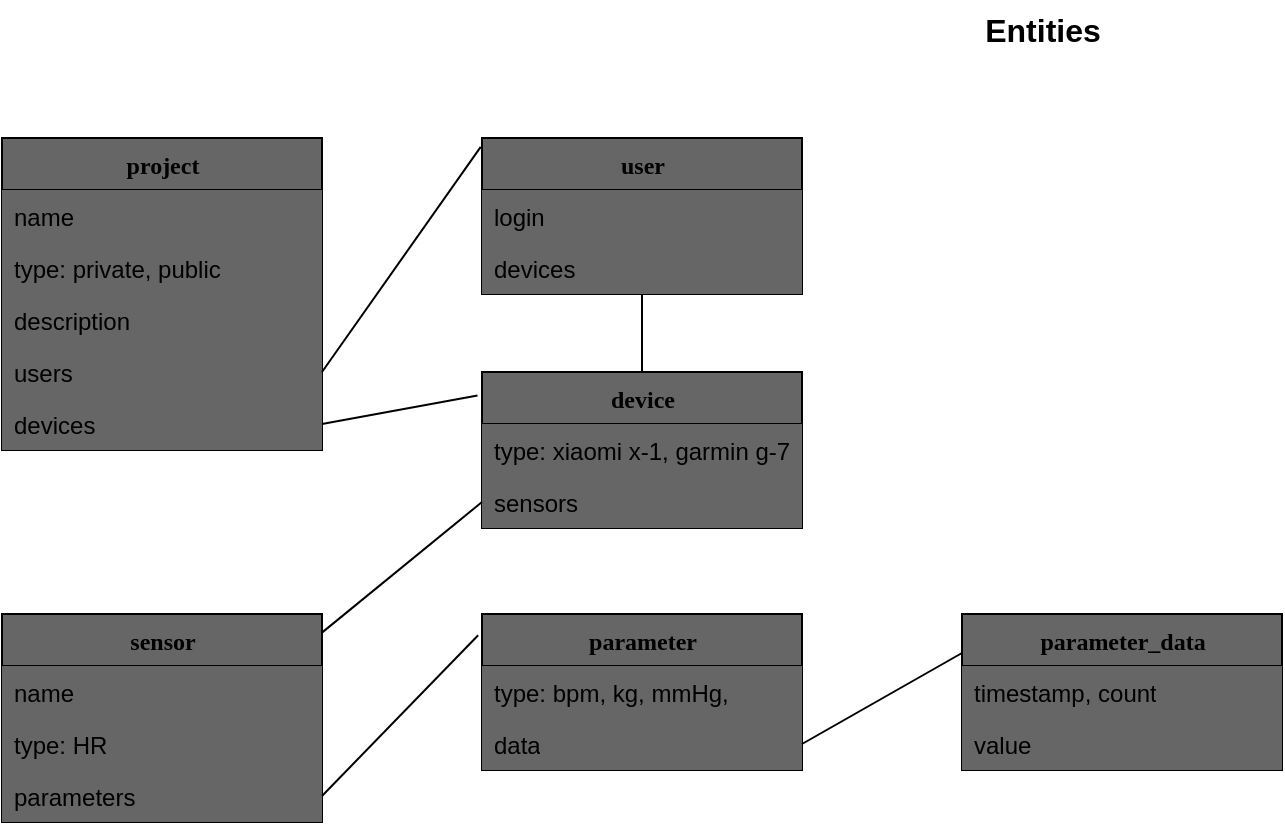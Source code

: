<mxfile version="20.6.2" type="device"><diagram name="Page-1" id="9f46799a-70d6-7492-0946-bef42562c5a5"><mxGraphModel dx="711" dy="477" grid="1" gridSize="10" guides="1" tooltips="1" connect="1" arrows="1" fold="1" page="1" pageScale="1" pageWidth="1100" pageHeight="850" background="none" math="0" shadow="0"><root><mxCell id="0"/><mxCell id="1" parent="0"/><mxCell id="78961159f06e98e8-17" value="project" style="swimlane;html=1;fontStyle=1;align=center;verticalAlign=top;childLayout=stackLayout;horizontal=1;startSize=26;horizontalStack=0;resizeParent=1;resizeLast=0;collapsible=1;marginBottom=0;swimlaneFillColor=#ffffff;rounded=0;shadow=0;comic=0;labelBackgroundColor=none;strokeWidth=1;fillColor=#666666;fontFamily=Verdana;fontSize=12" parent="1" vertex="1"><mxGeometry x="40" y="79" width="160" height="156" as="geometry"/></mxCell><mxCell id="78961159f06e98e8-23" value="name" style="text;html=1;strokeColor=none;fillColor=#666666;align=left;verticalAlign=top;spacingLeft=4;spacingRight=4;whiteSpace=wrap;overflow=hidden;rotatable=0;points=[[0,0.5],[1,0.5]];portConstraint=eastwest;" parent="78961159f06e98e8-17" vertex="1"><mxGeometry y="26" width="160" height="26" as="geometry"/></mxCell><mxCell id="78961159f06e98e8-25" value="type: private, public" style="text;html=1;strokeColor=none;fillColor=#666666;align=left;verticalAlign=top;spacingLeft=4;spacingRight=4;whiteSpace=wrap;overflow=hidden;rotatable=0;points=[[0,0.5],[1,0.5]];portConstraint=eastwest;" parent="78961159f06e98e8-17" vertex="1"><mxGeometry y="52" width="160" height="26" as="geometry"/></mxCell><mxCell id="eakS-CX53tqSziAOae9U-2" value="description" style="text;html=1;strokeColor=none;fillColor=#666666;align=left;verticalAlign=top;spacingLeft=4;spacingRight=4;whiteSpace=wrap;overflow=hidden;rotatable=0;points=[[0,0.5],[1,0.5]];portConstraint=eastwest;" vertex="1" parent="78961159f06e98e8-17"><mxGeometry y="78" width="160" height="26" as="geometry"/></mxCell><mxCell id="eakS-CX53tqSziAOae9U-3" value="users" style="text;html=1;strokeColor=none;fillColor=#666666;align=left;verticalAlign=top;spacingLeft=4;spacingRight=4;whiteSpace=wrap;overflow=hidden;rotatable=0;points=[[0,0.5],[1,0.5]];portConstraint=eastwest;" vertex="1" parent="78961159f06e98e8-17"><mxGeometry y="104" width="160" height="26" as="geometry"/></mxCell><mxCell id="78961159f06e98e8-24" value="devices" style="text;html=1;strokeColor=none;fillColor=#666666;align=left;verticalAlign=top;spacingLeft=4;spacingRight=4;whiteSpace=wrap;overflow=hidden;rotatable=0;points=[[0,0.5],[1,0.5]];portConstraint=eastwest;" parent="78961159f06e98e8-17" vertex="1"><mxGeometry y="130" width="160" height="26" as="geometry"/></mxCell><mxCell id="78961159f06e98e8-19" value="" style="line;html=1;strokeWidth=1;fillColor=#666666;align=left;verticalAlign=middle;spacingTop=-1;spacingLeft=3;spacingRight=3;rotatable=0;labelPosition=right;points=[];portConstraint=eastwest;" parent="78961159f06e98e8-17" vertex="1"><mxGeometry y="156" width="160" as="geometry"/></mxCell><mxCell id="2Jbnj_WBJyNQ6amSs_IY-3" style="edgeStyle=orthogonalEdgeStyle;rounded=0;orthogonalLoop=1;jettySize=auto;html=1;exitX=0.5;exitY=1;exitDx=0;exitDy=0;entryX=0.501;entryY=0.393;entryDx=0;entryDy=0;entryPerimeter=0;fillColor=#666666;" parent="78961159f06e98e8-17" source="78961159f06e98e8-17" target="78961159f06e98e8-19" edge="1"><mxGeometry relative="1" as="geometry"/></mxCell><mxCell id="78961159f06e98e8-30" value="user" style="swimlane;html=1;fontStyle=1;align=center;verticalAlign=top;childLayout=stackLayout;horizontal=1;startSize=26;horizontalStack=0;resizeParent=1;resizeLast=0;collapsible=1;marginBottom=0;swimlaneFillColor=#ffffff;rounded=0;shadow=0;comic=0;labelBackgroundColor=none;strokeWidth=1;fillColor=#666666;fontFamily=Verdana;fontSize=12" parent="1" vertex="1"><mxGeometry x="280" y="79" width="160" height="78" as="geometry"><mxRectangle x="430" y="83" width="90" height="30" as="alternateBounds"/></mxGeometry></mxCell><mxCell id="78961159f06e98e8-32" value="login" style="text;html=1;strokeColor=none;fillColor=#666666;align=left;verticalAlign=top;spacingLeft=4;spacingRight=4;whiteSpace=wrap;overflow=hidden;rotatable=0;points=[[0,0.5],[1,0.5]];portConstraint=eastwest;" parent="78961159f06e98e8-30" vertex="1"><mxGeometry y="26" width="160" height="26" as="geometry"/></mxCell><mxCell id="78961159f06e98e8-37" value="devices" style="text;html=1;strokeColor=none;fillColor=#666666;align=left;verticalAlign=top;spacingLeft=4;spacingRight=4;whiteSpace=wrap;overflow=hidden;rotatable=0;points=[[0,0.5],[1,0.5]];portConstraint=eastwest;" parent="78961159f06e98e8-30" vertex="1"><mxGeometry y="52" width="160" height="26" as="geometry"/></mxCell><mxCell id="2Jbnj_WBJyNQ6amSs_IY-14" style="rounded=0;orthogonalLoop=1;jettySize=auto;html=1;fillColor=#666666;endArrow=none;endFill=0;exitX=-0.004;exitY=0.057;exitDx=0;exitDy=0;exitPerimeter=0;entryX=1;entryY=0.5;entryDx=0;entryDy=0;" parent="1" source="78961159f06e98e8-30" target="eakS-CX53tqSziAOae9U-3" edge="1"><mxGeometry relative="1" as="geometry"><mxPoint x="300" y="126" as="sourcePoint"/><mxPoint x="220" y="186" as="targetPoint"/></mxGeometry></mxCell><mxCell id="2Jbnj_WBJyNQ6amSs_IY-17" value="device" style="swimlane;html=1;fontStyle=1;align=center;verticalAlign=top;childLayout=stackLayout;horizontal=1;startSize=26;horizontalStack=0;resizeParent=1;resizeLast=0;collapsible=1;marginBottom=0;swimlaneFillColor=#ffffff;rounded=0;shadow=0;comic=0;labelBackgroundColor=none;strokeWidth=1;fillColor=#666666;fontFamily=Verdana;fontSize=12" parent="1" vertex="1"><mxGeometry x="280" y="196" width="160" height="78" as="geometry"/></mxCell><mxCell id="2Jbnj_WBJyNQ6amSs_IY-19" value="type: xiaomi x-1, garmin g-7" style="text;html=1;strokeColor=none;fillColor=#666666;align=left;verticalAlign=top;spacingLeft=4;spacingRight=4;whiteSpace=wrap;overflow=hidden;rotatable=0;points=[[0,0.5],[1,0.5]];portConstraint=eastwest;" parent="2Jbnj_WBJyNQ6amSs_IY-17" vertex="1"><mxGeometry y="26" width="160" height="26" as="geometry"/></mxCell><mxCell id="2Jbnj_WBJyNQ6amSs_IY-20" value="sensors" style="text;html=1;strokeColor=none;fillColor=#666666;align=left;verticalAlign=top;spacingLeft=4;spacingRight=4;whiteSpace=wrap;overflow=hidden;rotatable=0;points=[[0,0.5],[1,0.5]];portConstraint=eastwest;" parent="2Jbnj_WBJyNQ6amSs_IY-17" vertex="1"><mxGeometry y="52" width="160" height="26" as="geometry"/></mxCell><mxCell id="2Jbnj_WBJyNQ6amSs_IY-22" value="" style="line;html=1;strokeWidth=1;fillColor=#666666;align=left;verticalAlign=middle;spacingTop=-1;spacingLeft=3;spacingRight=3;rotatable=0;labelPosition=right;points=[];portConstraint=eastwest;" parent="2Jbnj_WBJyNQ6amSs_IY-17" vertex="1"><mxGeometry y="78" width="160" as="geometry"/></mxCell><mxCell id="2Jbnj_WBJyNQ6amSs_IY-34" value="parameter_data" style="swimlane;html=1;fontStyle=1;align=center;verticalAlign=top;childLayout=stackLayout;horizontal=1;startSize=26;horizontalStack=0;resizeParent=1;resizeLast=0;collapsible=1;marginBottom=0;swimlaneFillColor=#ffffff;rounded=0;shadow=0;comic=0;labelBackgroundColor=none;strokeWidth=1;fillColor=#666666;fontFamily=Verdana;fontSize=12" parent="1" vertex="1"><mxGeometry x="520" y="317" width="160" height="78" as="geometry"/></mxCell><mxCell id="2Jbnj_WBJyNQ6amSs_IY-35" value="timestamp, count" style="text;html=1;strokeColor=none;fillColor=#666666;align=left;verticalAlign=top;spacingLeft=4;spacingRight=4;whiteSpace=wrap;overflow=hidden;rotatable=0;points=[[0,0.5],[1,0.5]];portConstraint=eastwest;" parent="2Jbnj_WBJyNQ6amSs_IY-34" vertex="1"><mxGeometry y="26" width="160" height="26" as="geometry"/></mxCell><mxCell id="2Jbnj_WBJyNQ6amSs_IY-36" value="value" style="text;html=1;strokeColor=none;fillColor=#666666;align=left;verticalAlign=top;spacingLeft=4;spacingRight=4;whiteSpace=wrap;overflow=hidden;rotatable=0;points=[[0,0.5],[1,0.5]];portConstraint=eastwest;" parent="2Jbnj_WBJyNQ6amSs_IY-34" vertex="1"><mxGeometry y="52" width="160" height="26" as="geometry"/></mxCell><mxCell id="2Jbnj_WBJyNQ6amSs_IY-38" value="" style="line;html=1;strokeWidth=1;fillColor=#666666;align=left;verticalAlign=middle;spacingTop=-1;spacingLeft=3;spacingRight=3;rotatable=0;labelPosition=right;points=[];portConstraint=eastwest;" parent="2Jbnj_WBJyNQ6amSs_IY-34" vertex="1"><mxGeometry y="78" width="160" as="geometry"/></mxCell><mxCell id="2Jbnj_WBJyNQ6amSs_IY-39" style="edgeStyle=orthogonalEdgeStyle;rounded=0;orthogonalLoop=1;jettySize=auto;html=1;exitX=0.5;exitY=1;exitDx=0;exitDy=0;entryX=0.501;entryY=0.393;entryDx=0;entryDy=0;entryPerimeter=0;fillColor=#666666;" parent="2Jbnj_WBJyNQ6amSs_IY-34" source="2Jbnj_WBJyNQ6amSs_IY-34" target="2Jbnj_WBJyNQ6amSs_IY-38" edge="1"><mxGeometry relative="1" as="geometry"/></mxCell><mxCell id="2Jbnj_WBJyNQ6amSs_IY-41" value="parameter" style="swimlane;html=1;fontStyle=1;align=center;verticalAlign=top;childLayout=stackLayout;horizontal=1;startSize=26;horizontalStack=0;resizeParent=1;resizeLast=0;collapsible=1;marginBottom=0;swimlaneFillColor=#ffffff;rounded=0;shadow=0;comic=0;labelBackgroundColor=none;strokeWidth=1;fillColor=#666666;fontFamily=Verdana;fontSize=12" parent="1" vertex="1"><mxGeometry x="280" y="317" width="160" height="78" as="geometry"><mxRectangle x="430" y="83" width="90" height="30" as="alternateBounds"/></mxGeometry></mxCell><mxCell id="2Jbnj_WBJyNQ6amSs_IY-44" value="type: bpm, kg, mmHg,&amp;nbsp;" style="text;html=1;strokeColor=none;fillColor=#666666;align=left;verticalAlign=top;spacingLeft=4;spacingRight=4;whiteSpace=wrap;overflow=hidden;rotatable=0;points=[[0,0.5],[1,0.5]];portConstraint=eastwest;" parent="2Jbnj_WBJyNQ6amSs_IY-41" vertex="1"><mxGeometry y="26" width="160" height="26" as="geometry"/></mxCell><mxCell id="2Jbnj_WBJyNQ6amSs_IY-45" value="data" style="text;html=1;strokeColor=none;fillColor=#666666;align=left;verticalAlign=top;spacingLeft=4;spacingRight=4;whiteSpace=wrap;overflow=hidden;rotatable=0;points=[[0,0.5],[1,0.5]];portConstraint=eastwest;" parent="2Jbnj_WBJyNQ6amSs_IY-41" vertex="1"><mxGeometry y="52" width="160" height="26" as="geometry"/></mxCell><mxCell id="2Jbnj_WBJyNQ6amSs_IY-48" value="sensor" style="swimlane;html=1;fontStyle=1;align=center;verticalAlign=top;childLayout=stackLayout;horizontal=1;startSize=26;horizontalStack=0;resizeParent=1;resizeLast=0;collapsible=1;marginBottom=0;swimlaneFillColor=#ffffff;rounded=0;shadow=0;comic=0;labelBackgroundColor=none;strokeWidth=1;fillColor=#666666;fontFamily=Verdana;fontSize=12" parent="1" vertex="1"><mxGeometry x="40" y="317" width="160" height="104" as="geometry"><mxRectangle x="430" y="83" width="90" height="30" as="alternateBounds"/></mxGeometry></mxCell><mxCell id="2Jbnj_WBJyNQ6amSs_IY-50" value="name" style="text;html=1;strokeColor=none;fillColor=#666666;align=left;verticalAlign=top;spacingLeft=4;spacingRight=4;whiteSpace=wrap;overflow=hidden;rotatable=0;points=[[0,0.5],[1,0.5]];portConstraint=eastwest;" parent="2Jbnj_WBJyNQ6amSs_IY-48" vertex="1"><mxGeometry y="26" width="160" height="26" as="geometry"/></mxCell><mxCell id="2Jbnj_WBJyNQ6amSs_IY-51" value="type: HR" style="text;html=1;strokeColor=none;fillColor=#666666;align=left;verticalAlign=top;spacingLeft=4;spacingRight=4;whiteSpace=wrap;overflow=hidden;rotatable=0;points=[[0,0.5],[1,0.5]];portConstraint=eastwest;" parent="2Jbnj_WBJyNQ6amSs_IY-48" vertex="1"><mxGeometry y="52" width="160" height="26" as="geometry"/></mxCell><mxCell id="2Jbnj_WBJyNQ6amSs_IY-52" value="parameters" style="text;html=1;strokeColor=none;fillColor=#666666;align=left;verticalAlign=top;spacingLeft=4;spacingRight=4;whiteSpace=wrap;overflow=hidden;rotatable=0;points=[[0,0.5],[1,0.5]];portConstraint=eastwest;" parent="2Jbnj_WBJyNQ6amSs_IY-48" vertex="1"><mxGeometry y="78" width="160" height="26" as="geometry"/></mxCell><mxCell id="eakS-CX53tqSziAOae9U-4" style="rounded=0;orthogonalLoop=1;jettySize=auto;html=1;fillColor=#666666;endArrow=none;endFill=0;" edge="1" parent="1" source="78961159f06e98e8-37" target="2Jbnj_WBJyNQ6amSs_IY-17"><mxGeometry relative="1" as="geometry"><mxPoint x="289.36" y="99.374" as="sourcePoint"/><mxPoint x="170.0" y="206" as="targetPoint"/></mxGeometry></mxCell><mxCell id="eakS-CX53tqSziAOae9U-5" style="rounded=0;orthogonalLoop=1;jettySize=auto;html=1;fillColor=#666666;endArrow=none;endFill=0;entryX=-0.014;entryY=0.151;entryDx=0;entryDy=0;exitX=1;exitY=0.5;exitDx=0;exitDy=0;entryPerimeter=0;" edge="1" parent="1" source="78961159f06e98e8-24" target="2Jbnj_WBJyNQ6amSs_IY-17"><mxGeometry relative="1" as="geometry"><mxPoint x="240" y="276" as="sourcePoint"/><mxPoint x="209.52" y="340.378" as="targetPoint"/></mxGeometry></mxCell><mxCell id="eakS-CX53tqSziAOae9U-7" style="rounded=0;orthogonalLoop=1;jettySize=auto;html=1;fillColor=#666666;endArrow=none;endFill=0;entryX=0;entryY=0.5;entryDx=0;entryDy=0;exitX=0.998;exitY=0.092;exitDx=0;exitDy=0;exitPerimeter=0;" edge="1" parent="1" source="2Jbnj_WBJyNQ6amSs_IY-48" target="2Jbnj_WBJyNQ6amSs_IY-20"><mxGeometry relative="1" as="geometry"><mxPoint x="330.0" y="154" as="sourcePoint"/><mxPoint x="209.52" y="340.378" as="targetPoint"/></mxGeometry></mxCell><mxCell id="eakS-CX53tqSziAOae9U-8" style="rounded=0;orthogonalLoop=1;jettySize=auto;html=1;fillColor=#666666;endArrow=none;endFill=0;entryX=-0.012;entryY=0.136;entryDx=0;entryDy=0;exitX=1;exitY=0.5;exitDx=0;exitDy=0;entryPerimeter=0;" edge="1" parent="1" source="2Jbnj_WBJyNQ6amSs_IY-52" target="2Jbnj_WBJyNQ6amSs_IY-41"><mxGeometry relative="1" as="geometry"><mxPoint x="209.68" y="336.568" as="sourcePoint"/><mxPoint x="290" y="271" as="targetPoint"/></mxGeometry></mxCell><mxCell id="eakS-CX53tqSziAOae9U-9" style="rounded=0;orthogonalLoop=1;jettySize=auto;html=1;fillColor=#666666;endArrow=none;endFill=0;entryX=0;entryY=0.25;entryDx=0;entryDy=0;exitX=1;exitY=0.5;exitDx=0;exitDy=0;" edge="1" parent="1" source="2Jbnj_WBJyNQ6amSs_IY-45" target="2Jbnj_WBJyNQ6amSs_IY-34"><mxGeometry relative="1" as="geometry"><mxPoint x="210" y="418" as="sourcePoint"/><mxPoint x="288.08" y="341.144" as="targetPoint"/></mxGeometry></mxCell><mxCell id="eakS-CX53tqSziAOae9U-11" value="Entities" style="text;html=1;resizable=0;autosize=1;align=center;verticalAlign=middle;points=[];fillColor=none;strokeColor=none;rounded=0;fontStyle=1;fontSize=16;" vertex="1" parent="1"><mxGeometry x="520" y="10" width="80" height="30" as="geometry"/></mxCell></root></mxGraphModel></diagram></mxfile>